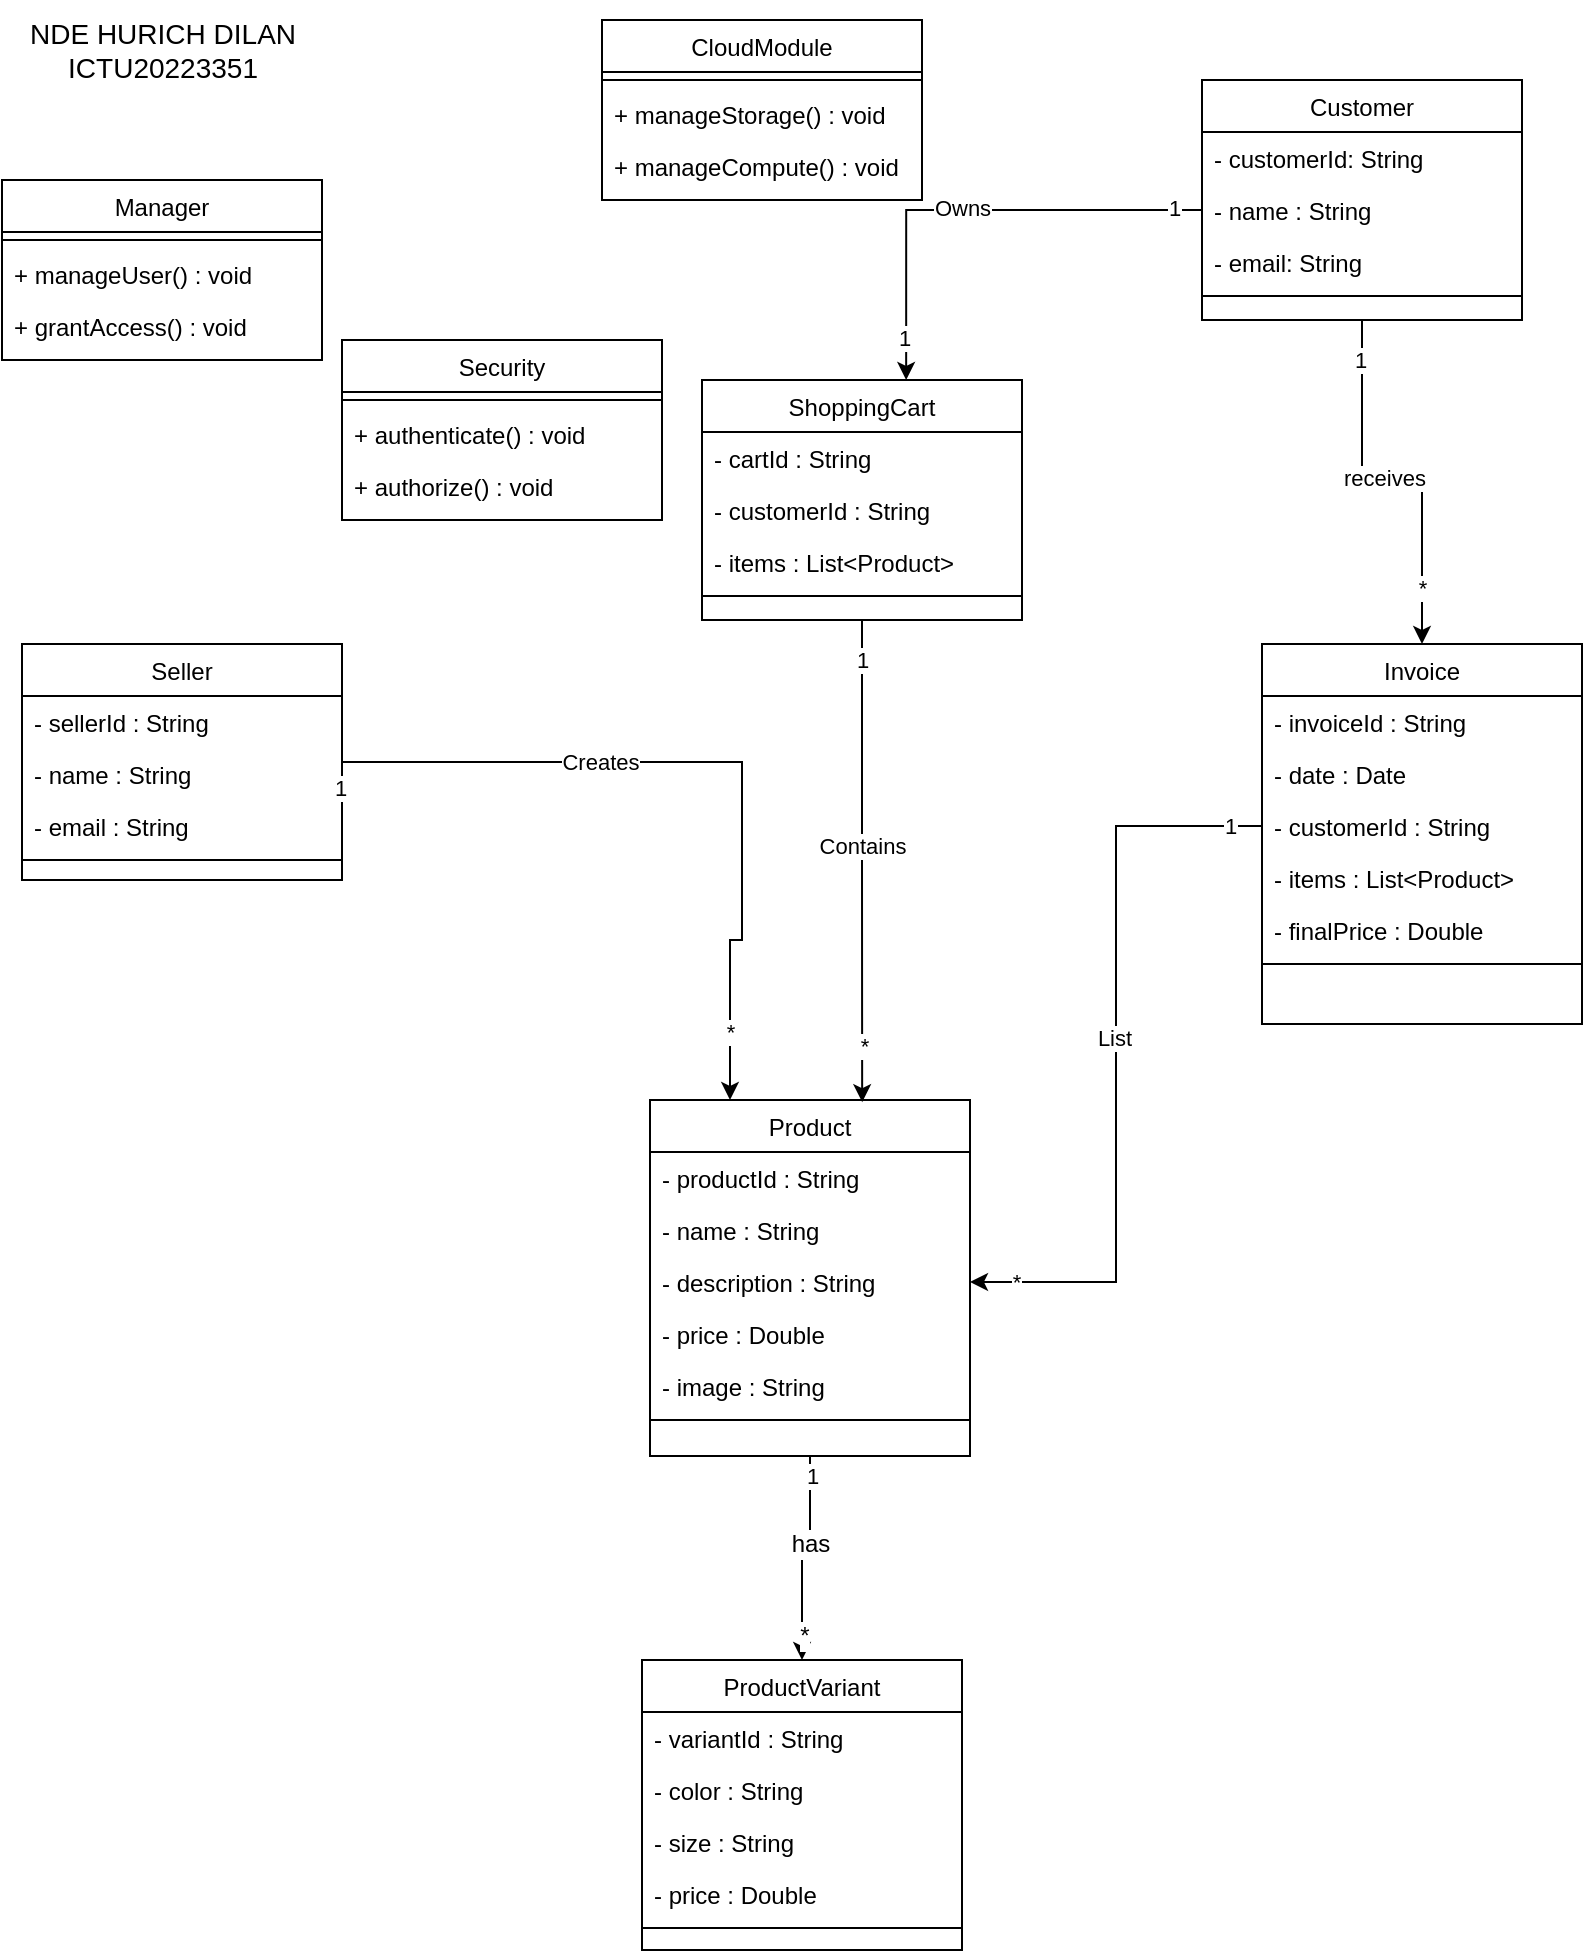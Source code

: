 <mxfile version="22.1.16" type="device">
  <diagram id="C5RBs43oDa-KdzZeNtuy" name="Page-1">
    <mxGraphModel dx="1600" dy="1040" grid="1" gridSize="10" guides="1" tooltips="1" connect="1" arrows="1" fold="1" page="1" pageScale="1" pageWidth="827" pageHeight="1169" math="0" shadow="0">
      <root>
        <mxCell id="WIyWlLk6GJQsqaUBKTNV-0" />
        <mxCell id="WIyWlLk6GJQsqaUBKTNV-1" parent="WIyWlLk6GJQsqaUBKTNV-0" />
        <mxCell id="zkfFHV4jXpPFQw0GAbJ--0" value="Manager" style="swimlane;fontStyle=0;align=center;verticalAlign=top;childLayout=stackLayout;horizontal=1;startSize=26;horizontalStack=0;resizeParent=1;resizeLast=0;collapsible=1;marginBottom=0;rounded=0;shadow=0;strokeWidth=1;" parent="WIyWlLk6GJQsqaUBKTNV-1" vertex="1">
          <mxGeometry x="10" y="100" width="160" height="90" as="geometry">
            <mxRectangle x="230" y="140" width="160" height="26" as="alternateBounds" />
          </mxGeometry>
        </mxCell>
        <mxCell id="zkfFHV4jXpPFQw0GAbJ--4" value="" style="line;html=1;strokeWidth=1;align=left;verticalAlign=middle;spacingTop=-1;spacingLeft=3;spacingRight=3;rotatable=0;labelPosition=right;points=[];portConstraint=eastwest;" parent="zkfFHV4jXpPFQw0GAbJ--0" vertex="1">
          <mxGeometry y="26" width="160" height="8" as="geometry" />
        </mxCell>
        <mxCell id="zkfFHV4jXpPFQw0GAbJ--5" value="+ manageUser() : void" style="text;align=left;verticalAlign=top;spacingLeft=4;spacingRight=4;overflow=hidden;rotatable=0;points=[[0,0.5],[1,0.5]];portConstraint=eastwest;" parent="zkfFHV4jXpPFQw0GAbJ--0" vertex="1">
          <mxGeometry y="34" width="160" height="26" as="geometry" />
        </mxCell>
        <mxCell id="GnS3Byxky5v-d7INIfYK-3" value="+ grantAccess() : void" style="text;align=left;verticalAlign=top;spacingLeft=4;spacingRight=4;overflow=hidden;rotatable=0;points=[[0,0.5],[1,0.5]];portConstraint=eastwest;" vertex="1" parent="zkfFHV4jXpPFQw0GAbJ--0">
          <mxGeometry y="60" width="160" height="26" as="geometry" />
        </mxCell>
        <mxCell id="GnS3Byxky5v-d7INIfYK-41" style="edgeStyle=orthogonalEdgeStyle;rounded=0;orthogonalLoop=1;jettySize=auto;html=1;exitX=0.5;exitY=1;exitDx=0;exitDy=0;endArrow=classic;endFill=1;" edge="1" parent="WIyWlLk6GJQsqaUBKTNV-1" source="zkfFHV4jXpPFQw0GAbJ--6" target="GnS3Byxky5v-d7INIfYK-34">
          <mxGeometry relative="1" as="geometry" />
        </mxCell>
        <mxCell id="GnS3Byxky5v-d7INIfYK-44" value="&lt;font style=&quot;font-size: 12px;&quot;&gt;has&lt;/font&gt;" style="edgeLabel;html=1;align=center;verticalAlign=middle;resizable=0;points=[];" vertex="1" connectable="0" parent="GnS3Byxky5v-d7INIfYK-41">
          <mxGeometry x="-0.169" relative="1" as="geometry">
            <mxPoint as="offset" />
          </mxGeometry>
        </mxCell>
        <mxCell id="GnS3Byxky5v-d7INIfYK-45" value="&lt;font style=&quot;font-size: 12px;&quot;&gt;*&lt;/font&gt;" style="edgeLabel;html=1;align=center;verticalAlign=middle;resizable=0;points=[];" vertex="1" connectable="0" parent="GnS3Byxky5v-d7INIfYK-41">
          <mxGeometry x="0.775" y="1" relative="1" as="geometry">
            <mxPoint as="offset" />
          </mxGeometry>
        </mxCell>
        <mxCell id="GnS3Byxky5v-d7INIfYK-46" value="1" style="edgeLabel;html=1;align=center;verticalAlign=middle;resizable=0;points=[];" vertex="1" connectable="0" parent="GnS3Byxky5v-d7INIfYK-41">
          <mxGeometry x="-0.816" y="1" relative="1" as="geometry">
            <mxPoint as="offset" />
          </mxGeometry>
        </mxCell>
        <mxCell id="zkfFHV4jXpPFQw0GAbJ--6" value="Product" style="swimlane;fontStyle=0;align=center;verticalAlign=top;childLayout=stackLayout;horizontal=1;startSize=26;horizontalStack=0;resizeParent=1;resizeLast=0;collapsible=1;marginBottom=0;rounded=0;shadow=0;strokeWidth=1;" parent="WIyWlLk6GJQsqaUBKTNV-1" vertex="1">
          <mxGeometry x="334" y="560" width="160" height="178" as="geometry">
            <mxRectangle x="130" y="380" width="160" height="26" as="alternateBounds" />
          </mxGeometry>
        </mxCell>
        <mxCell id="zkfFHV4jXpPFQw0GAbJ--7" value="- productId : String" style="text;align=left;verticalAlign=top;spacingLeft=4;spacingRight=4;overflow=hidden;rotatable=0;points=[[0,0.5],[1,0.5]];portConstraint=eastwest;" parent="zkfFHV4jXpPFQw0GAbJ--6" vertex="1">
          <mxGeometry y="26" width="160" height="26" as="geometry" />
        </mxCell>
        <mxCell id="GnS3Byxky5v-d7INIfYK-32" value="- name : String" style="text;align=left;verticalAlign=top;spacingLeft=4;spacingRight=4;overflow=hidden;rotatable=0;points=[[0,0.5],[1,0.5]];portConstraint=eastwest;rounded=0;shadow=0;html=0;" vertex="1" parent="zkfFHV4jXpPFQw0GAbJ--6">
          <mxGeometry y="52" width="160" height="26" as="geometry" />
        </mxCell>
        <mxCell id="zkfFHV4jXpPFQw0GAbJ--11" value="- description : String" style="text;align=left;verticalAlign=top;spacingLeft=4;spacingRight=4;overflow=hidden;rotatable=0;points=[[0,0.5],[1,0.5]];portConstraint=eastwest;" parent="zkfFHV4jXpPFQw0GAbJ--6" vertex="1">
          <mxGeometry y="78" width="160" height="26" as="geometry" />
        </mxCell>
        <mxCell id="GnS3Byxky5v-d7INIfYK-31" value="- price : Double" style="text;align=left;verticalAlign=top;spacingLeft=4;spacingRight=4;overflow=hidden;rotatable=0;points=[[0,0.5],[1,0.5]];portConstraint=eastwest;rounded=0;shadow=0;html=0;" vertex="1" parent="zkfFHV4jXpPFQw0GAbJ--6">
          <mxGeometry y="104" width="160" height="26" as="geometry" />
        </mxCell>
        <mxCell id="zkfFHV4jXpPFQw0GAbJ--8" value="- image : String" style="text;align=left;verticalAlign=top;spacingLeft=4;spacingRight=4;overflow=hidden;rotatable=0;points=[[0,0.5],[1,0.5]];portConstraint=eastwest;rounded=0;shadow=0;html=0;" parent="zkfFHV4jXpPFQw0GAbJ--6" vertex="1">
          <mxGeometry y="130" width="160" height="26" as="geometry" />
        </mxCell>
        <mxCell id="zkfFHV4jXpPFQw0GAbJ--9" value="" style="line;html=1;strokeWidth=1;align=left;verticalAlign=middle;spacingTop=-1;spacingLeft=3;spacingRight=3;rotatable=0;labelPosition=right;points=[];portConstraint=eastwest;" parent="zkfFHV4jXpPFQw0GAbJ--6" vertex="1">
          <mxGeometry y="156" width="160" height="8" as="geometry" />
        </mxCell>
        <mxCell id="zkfFHV4jXpPFQw0GAbJ--13" value="Invoice" style="swimlane;fontStyle=0;align=center;verticalAlign=top;childLayout=stackLayout;horizontal=1;startSize=26;horizontalStack=0;resizeParent=1;resizeLast=0;collapsible=1;marginBottom=0;rounded=0;shadow=0;strokeWidth=1;" parent="WIyWlLk6GJQsqaUBKTNV-1" vertex="1">
          <mxGeometry x="640" y="332" width="160" height="190" as="geometry">
            <mxRectangle x="340" y="380" width="170" height="26" as="alternateBounds" />
          </mxGeometry>
        </mxCell>
        <mxCell id="zkfFHV4jXpPFQw0GAbJ--14" value="- invoiceId : String" style="text;align=left;verticalAlign=top;spacingLeft=4;spacingRight=4;overflow=hidden;rotatable=0;points=[[0,0.5],[1,0.5]];portConstraint=eastwest;" parent="zkfFHV4jXpPFQw0GAbJ--13" vertex="1">
          <mxGeometry y="26" width="160" height="26" as="geometry" />
        </mxCell>
        <mxCell id="GnS3Byxky5v-d7INIfYK-9" value="- date : Date" style="text;align=left;verticalAlign=top;spacingLeft=4;spacingRight=4;overflow=hidden;rotatable=0;points=[[0,0.5],[1,0.5]];portConstraint=eastwest;" vertex="1" parent="zkfFHV4jXpPFQw0GAbJ--13">
          <mxGeometry y="52" width="160" height="26" as="geometry" />
        </mxCell>
        <mxCell id="GnS3Byxky5v-d7INIfYK-10" value="- customerId : String" style="text;align=left;verticalAlign=top;spacingLeft=4;spacingRight=4;overflow=hidden;rotatable=0;points=[[0,0.5],[1,0.5]];portConstraint=eastwest;" vertex="1" parent="zkfFHV4jXpPFQw0GAbJ--13">
          <mxGeometry y="78" width="160" height="26" as="geometry" />
        </mxCell>
        <mxCell id="GnS3Byxky5v-d7INIfYK-11" value="- items : List&lt;Product&gt;" style="text;align=left;verticalAlign=top;spacingLeft=4;spacingRight=4;overflow=hidden;rotatable=0;points=[[0,0.5],[1,0.5]];portConstraint=eastwest;" vertex="1" parent="zkfFHV4jXpPFQw0GAbJ--13">
          <mxGeometry y="104" width="160" height="26" as="geometry" />
        </mxCell>
        <mxCell id="GnS3Byxky5v-d7INIfYK-12" value="- finalPrice : Double" style="text;align=left;verticalAlign=top;spacingLeft=4;spacingRight=4;overflow=hidden;rotatable=0;points=[[0,0.5],[1,0.5]];portConstraint=eastwest;" vertex="1" parent="zkfFHV4jXpPFQw0GAbJ--13">
          <mxGeometry y="130" width="160" height="26" as="geometry" />
        </mxCell>
        <mxCell id="zkfFHV4jXpPFQw0GAbJ--15" value="" style="line;html=1;strokeWidth=1;align=left;verticalAlign=middle;spacingTop=-1;spacingLeft=3;spacingRight=3;rotatable=0;labelPosition=right;points=[];portConstraint=eastwest;" parent="zkfFHV4jXpPFQw0GAbJ--13" vertex="1">
          <mxGeometry y="156" width="160" height="8" as="geometry" />
        </mxCell>
        <mxCell id="GnS3Byxky5v-d7INIfYK-63" style="edgeStyle=orthogonalEdgeStyle;rounded=0;orthogonalLoop=1;jettySize=auto;html=1;exitX=0.5;exitY=1;exitDx=0;exitDy=0;entryX=0.5;entryY=0;entryDx=0;entryDy=0;" edge="1" parent="WIyWlLk6GJQsqaUBKTNV-1" source="zkfFHV4jXpPFQw0GAbJ--17" target="zkfFHV4jXpPFQw0GAbJ--13">
          <mxGeometry relative="1" as="geometry" />
        </mxCell>
        <mxCell id="GnS3Byxky5v-d7INIfYK-64" value="1" style="edgeLabel;html=1;align=center;verticalAlign=middle;resizable=0;points=[];" vertex="1" connectable="0" parent="GnS3Byxky5v-d7INIfYK-63">
          <mxGeometry x="-0.79" y="-1" relative="1" as="geometry">
            <mxPoint as="offset" />
          </mxGeometry>
        </mxCell>
        <mxCell id="GnS3Byxky5v-d7INIfYK-65" value="*" style="edgeLabel;html=1;align=center;verticalAlign=middle;resizable=0;points=[];" vertex="1" connectable="0" parent="GnS3Byxky5v-d7INIfYK-63">
          <mxGeometry x="0.704" relative="1" as="geometry">
            <mxPoint as="offset" />
          </mxGeometry>
        </mxCell>
        <mxCell id="GnS3Byxky5v-d7INIfYK-66" value="receives" style="edgeLabel;html=1;align=center;verticalAlign=middle;resizable=0;points=[];" vertex="1" connectable="0" parent="GnS3Byxky5v-d7INIfYK-63">
          <mxGeometry x="-0.059" y="3" relative="1" as="geometry">
            <mxPoint x="1" y="1" as="offset" />
          </mxGeometry>
        </mxCell>
        <mxCell id="zkfFHV4jXpPFQw0GAbJ--17" value="Customer" style="swimlane;fontStyle=0;align=center;verticalAlign=top;childLayout=stackLayout;horizontal=1;startSize=26;horizontalStack=0;resizeParent=1;resizeLast=0;collapsible=1;marginBottom=0;rounded=0;shadow=0;strokeWidth=1;" parent="WIyWlLk6GJQsqaUBKTNV-1" vertex="1">
          <mxGeometry x="610" y="50" width="160" height="120" as="geometry">
            <mxRectangle x="550" y="140" width="160" height="26" as="alternateBounds" />
          </mxGeometry>
        </mxCell>
        <mxCell id="zkfFHV4jXpPFQw0GAbJ--18" value="- customerId: String" style="text;align=left;verticalAlign=top;spacingLeft=4;spacingRight=4;overflow=hidden;rotatable=0;points=[[0,0.5],[1,0.5]];portConstraint=eastwest;" parent="zkfFHV4jXpPFQw0GAbJ--17" vertex="1">
          <mxGeometry y="26" width="160" height="26" as="geometry" />
        </mxCell>
        <mxCell id="zkfFHV4jXpPFQw0GAbJ--19" value="- name : String" style="text;align=left;verticalAlign=top;spacingLeft=4;spacingRight=4;overflow=hidden;rotatable=0;points=[[0,0.5],[1,0.5]];portConstraint=eastwest;rounded=0;shadow=0;html=0;" parent="zkfFHV4jXpPFQw0GAbJ--17" vertex="1">
          <mxGeometry y="52" width="160" height="26" as="geometry" />
        </mxCell>
        <mxCell id="zkfFHV4jXpPFQw0GAbJ--20" value="- email: String" style="text;align=left;verticalAlign=top;spacingLeft=4;spacingRight=4;overflow=hidden;rotatable=0;points=[[0,0.5],[1,0.5]];portConstraint=eastwest;rounded=0;shadow=0;html=0;" parent="zkfFHV4jXpPFQw0GAbJ--17" vertex="1">
          <mxGeometry y="78" width="160" height="26" as="geometry" />
        </mxCell>
        <mxCell id="zkfFHV4jXpPFQw0GAbJ--23" value="" style="line;html=1;strokeWidth=1;align=left;verticalAlign=middle;spacingTop=-1;spacingLeft=3;spacingRight=3;rotatable=0;labelPosition=right;points=[];portConstraint=eastwest;" parent="zkfFHV4jXpPFQw0GAbJ--17" vertex="1">
          <mxGeometry y="104" width="160" height="8" as="geometry" />
        </mxCell>
        <mxCell id="GnS3Byxky5v-d7INIfYK-5" value="CloudModule" style="swimlane;fontStyle=0;align=center;verticalAlign=top;childLayout=stackLayout;horizontal=1;startSize=26;horizontalStack=0;resizeParent=1;resizeLast=0;collapsible=1;marginBottom=0;rounded=0;shadow=0;strokeWidth=1;" vertex="1" parent="WIyWlLk6GJQsqaUBKTNV-1">
          <mxGeometry x="310" y="20" width="160" height="90" as="geometry">
            <mxRectangle x="230" y="140" width="160" height="26" as="alternateBounds" />
          </mxGeometry>
        </mxCell>
        <mxCell id="GnS3Byxky5v-d7INIfYK-6" value="" style="line;html=1;strokeWidth=1;align=left;verticalAlign=middle;spacingTop=-1;spacingLeft=3;spacingRight=3;rotatable=0;labelPosition=right;points=[];portConstraint=eastwest;" vertex="1" parent="GnS3Byxky5v-d7INIfYK-5">
          <mxGeometry y="26" width="160" height="8" as="geometry" />
        </mxCell>
        <mxCell id="GnS3Byxky5v-d7INIfYK-7" value="+ manageStorage() : void" style="text;align=left;verticalAlign=top;spacingLeft=4;spacingRight=4;overflow=hidden;rotatable=0;points=[[0,0.5],[1,0.5]];portConstraint=eastwest;" vertex="1" parent="GnS3Byxky5v-d7INIfYK-5">
          <mxGeometry y="34" width="160" height="26" as="geometry" />
        </mxCell>
        <mxCell id="GnS3Byxky5v-d7INIfYK-8" value="+ manageCompute() : void" style="text;align=left;verticalAlign=top;spacingLeft=4;spacingRight=4;overflow=hidden;rotatable=0;points=[[0,0.5],[1,0.5]];portConstraint=eastwest;" vertex="1" parent="GnS3Byxky5v-d7INIfYK-5">
          <mxGeometry y="60" width="160" height="26" as="geometry" />
        </mxCell>
        <mxCell id="GnS3Byxky5v-d7INIfYK-14" value="ShoppingCart" style="swimlane;fontStyle=0;align=center;verticalAlign=top;childLayout=stackLayout;horizontal=1;startSize=26;horizontalStack=0;resizeParent=1;resizeLast=0;collapsible=1;marginBottom=0;rounded=0;shadow=0;strokeWidth=1;" vertex="1" parent="WIyWlLk6GJQsqaUBKTNV-1">
          <mxGeometry x="360" y="200" width="160" height="120" as="geometry">
            <mxRectangle x="340" y="380" width="170" height="26" as="alternateBounds" />
          </mxGeometry>
        </mxCell>
        <mxCell id="GnS3Byxky5v-d7INIfYK-15" value="- cartId : String" style="text;align=left;verticalAlign=top;spacingLeft=4;spacingRight=4;overflow=hidden;rotatable=0;points=[[0,0.5],[1,0.5]];portConstraint=eastwest;" vertex="1" parent="GnS3Byxky5v-d7INIfYK-14">
          <mxGeometry y="26" width="160" height="26" as="geometry" />
        </mxCell>
        <mxCell id="GnS3Byxky5v-d7INIfYK-17" value="- customerId : String" style="text;align=left;verticalAlign=top;spacingLeft=4;spacingRight=4;overflow=hidden;rotatable=0;points=[[0,0.5],[1,0.5]];portConstraint=eastwest;" vertex="1" parent="GnS3Byxky5v-d7INIfYK-14">
          <mxGeometry y="52" width="160" height="26" as="geometry" />
        </mxCell>
        <mxCell id="GnS3Byxky5v-d7INIfYK-18" value="- items : List&lt;Product&gt;" style="text;align=left;verticalAlign=top;spacingLeft=4;spacingRight=4;overflow=hidden;rotatable=0;points=[[0,0.5],[1,0.5]];portConstraint=eastwest;" vertex="1" parent="GnS3Byxky5v-d7INIfYK-14">
          <mxGeometry y="78" width="160" height="26" as="geometry" />
        </mxCell>
        <mxCell id="GnS3Byxky5v-d7INIfYK-20" value="" style="line;html=1;strokeWidth=1;align=left;verticalAlign=middle;spacingTop=-1;spacingLeft=3;spacingRight=3;rotatable=0;labelPosition=right;points=[];portConstraint=eastwest;" vertex="1" parent="GnS3Byxky5v-d7INIfYK-14">
          <mxGeometry y="104" width="160" height="8" as="geometry" />
        </mxCell>
        <mxCell id="GnS3Byxky5v-d7INIfYK-21" value="Seller" style="swimlane;fontStyle=0;align=center;verticalAlign=top;childLayout=stackLayout;horizontal=1;startSize=26;horizontalStack=0;resizeParent=1;resizeLast=0;collapsible=1;marginBottom=0;rounded=0;shadow=0;strokeWidth=1;" vertex="1" parent="WIyWlLk6GJQsqaUBKTNV-1">
          <mxGeometry x="20" y="332" width="160" height="118" as="geometry">
            <mxRectangle x="340" y="380" width="170" height="26" as="alternateBounds" />
          </mxGeometry>
        </mxCell>
        <mxCell id="GnS3Byxky5v-d7INIfYK-22" value="- sellerId : String" style="text;align=left;verticalAlign=top;spacingLeft=4;spacingRight=4;overflow=hidden;rotatable=0;points=[[0,0.5],[1,0.5]];portConstraint=eastwest;" vertex="1" parent="GnS3Byxky5v-d7INIfYK-21">
          <mxGeometry y="26" width="160" height="26" as="geometry" />
        </mxCell>
        <mxCell id="GnS3Byxky5v-d7INIfYK-23" value="- name : String" style="text;align=left;verticalAlign=top;spacingLeft=4;spacingRight=4;overflow=hidden;rotatable=0;points=[[0,0.5],[1,0.5]];portConstraint=eastwest;" vertex="1" parent="GnS3Byxky5v-d7INIfYK-21">
          <mxGeometry y="52" width="160" height="26" as="geometry" />
        </mxCell>
        <mxCell id="GnS3Byxky5v-d7INIfYK-26" value="- email : String" style="text;align=left;verticalAlign=top;spacingLeft=4;spacingRight=4;overflow=hidden;rotatable=0;points=[[0,0.5],[1,0.5]];portConstraint=eastwest;" vertex="1" parent="GnS3Byxky5v-d7INIfYK-21">
          <mxGeometry y="78" width="160" height="26" as="geometry" />
        </mxCell>
        <mxCell id="GnS3Byxky5v-d7INIfYK-25" value="" style="line;html=1;strokeWidth=1;align=left;verticalAlign=middle;spacingTop=-1;spacingLeft=3;spacingRight=3;rotatable=0;labelPosition=right;points=[];portConstraint=eastwest;" vertex="1" parent="GnS3Byxky5v-d7INIfYK-21">
          <mxGeometry y="104" width="160" height="8" as="geometry" />
        </mxCell>
        <mxCell id="GnS3Byxky5v-d7INIfYK-27" value="Security" style="swimlane;fontStyle=0;align=center;verticalAlign=top;childLayout=stackLayout;horizontal=1;startSize=26;horizontalStack=0;resizeParent=1;resizeLast=0;collapsible=1;marginBottom=0;rounded=0;shadow=0;strokeWidth=1;" vertex="1" parent="WIyWlLk6GJQsqaUBKTNV-1">
          <mxGeometry x="180" y="180" width="160" height="90" as="geometry">
            <mxRectangle x="230" y="140" width="160" height="26" as="alternateBounds" />
          </mxGeometry>
        </mxCell>
        <mxCell id="GnS3Byxky5v-d7INIfYK-28" value="" style="line;html=1;strokeWidth=1;align=left;verticalAlign=middle;spacingTop=-1;spacingLeft=3;spacingRight=3;rotatable=0;labelPosition=right;points=[];portConstraint=eastwest;" vertex="1" parent="GnS3Byxky5v-d7INIfYK-27">
          <mxGeometry y="26" width="160" height="8" as="geometry" />
        </mxCell>
        <mxCell id="GnS3Byxky5v-d7INIfYK-29" value="+ authenticate() : void" style="text;align=left;verticalAlign=top;spacingLeft=4;spacingRight=4;overflow=hidden;rotatable=0;points=[[0,0.5],[1,0.5]];portConstraint=eastwest;" vertex="1" parent="GnS3Byxky5v-d7INIfYK-27">
          <mxGeometry y="34" width="160" height="26" as="geometry" />
        </mxCell>
        <mxCell id="GnS3Byxky5v-d7INIfYK-30" value="+ authorize() : void" style="text;align=left;verticalAlign=top;spacingLeft=4;spacingRight=4;overflow=hidden;rotatable=0;points=[[0,0.5],[1,0.5]];portConstraint=eastwest;" vertex="1" parent="GnS3Byxky5v-d7INIfYK-27">
          <mxGeometry y="60" width="160" height="26" as="geometry" />
        </mxCell>
        <mxCell id="GnS3Byxky5v-d7INIfYK-34" value="ProductVariant" style="swimlane;fontStyle=0;align=center;verticalAlign=top;childLayout=stackLayout;horizontal=1;startSize=26;horizontalStack=0;resizeParent=1;resizeLast=0;collapsible=1;marginBottom=0;rounded=0;shadow=0;strokeWidth=1;" vertex="1" parent="WIyWlLk6GJQsqaUBKTNV-1">
          <mxGeometry x="330" y="840" width="160" height="145" as="geometry">
            <mxRectangle x="130" y="380" width="160" height="26" as="alternateBounds" />
          </mxGeometry>
        </mxCell>
        <mxCell id="GnS3Byxky5v-d7INIfYK-35" value="- variantId : String" style="text;align=left;verticalAlign=top;spacingLeft=4;spacingRight=4;overflow=hidden;rotatable=0;points=[[0,0.5],[1,0.5]];portConstraint=eastwest;" vertex="1" parent="GnS3Byxky5v-d7INIfYK-34">
          <mxGeometry y="26" width="160" height="26" as="geometry" />
        </mxCell>
        <mxCell id="GnS3Byxky5v-d7INIfYK-36" value="- color : String" style="text;align=left;verticalAlign=top;spacingLeft=4;spacingRight=4;overflow=hidden;rotatable=0;points=[[0,0.5],[1,0.5]];portConstraint=eastwest;rounded=0;shadow=0;html=0;" vertex="1" parent="GnS3Byxky5v-d7INIfYK-34">
          <mxGeometry y="52" width="160" height="26" as="geometry" />
        </mxCell>
        <mxCell id="GnS3Byxky5v-d7INIfYK-37" value="- size : String" style="text;align=left;verticalAlign=top;spacingLeft=4;spacingRight=4;overflow=hidden;rotatable=0;points=[[0,0.5],[1,0.5]];portConstraint=eastwest;" vertex="1" parent="GnS3Byxky5v-d7INIfYK-34">
          <mxGeometry y="78" width="160" height="26" as="geometry" />
        </mxCell>
        <mxCell id="GnS3Byxky5v-d7INIfYK-38" value="- price : Double" style="text;align=left;verticalAlign=top;spacingLeft=4;spacingRight=4;overflow=hidden;rotatable=0;points=[[0,0.5],[1,0.5]];portConstraint=eastwest;rounded=0;shadow=0;html=0;" vertex="1" parent="GnS3Byxky5v-d7INIfYK-34">
          <mxGeometry y="104" width="160" height="26" as="geometry" />
        </mxCell>
        <mxCell id="GnS3Byxky5v-d7INIfYK-40" value="" style="line;html=1;strokeWidth=1;align=left;verticalAlign=middle;spacingTop=-1;spacingLeft=3;spacingRight=3;rotatable=0;labelPosition=right;points=[];portConstraint=eastwest;" vertex="1" parent="GnS3Byxky5v-d7INIfYK-34">
          <mxGeometry y="130" width="160" height="8" as="geometry" />
        </mxCell>
        <mxCell id="GnS3Byxky5v-d7INIfYK-47" style="edgeStyle=orthogonalEdgeStyle;rounded=0;orthogonalLoop=1;jettySize=auto;html=1;exitX=1;exitY=0.5;exitDx=0;exitDy=0;entryX=0.25;entryY=0;entryDx=0;entryDy=0;" edge="1" parent="WIyWlLk6GJQsqaUBKTNV-1" source="GnS3Byxky5v-d7INIfYK-26" target="zkfFHV4jXpPFQw0GAbJ--6">
          <mxGeometry relative="1" as="geometry">
            <mxPoint x="380" y="480" as="targetPoint" />
            <Array as="points">
              <mxPoint x="380" y="391" />
              <mxPoint x="380" y="480" />
              <mxPoint x="374" y="480" />
            </Array>
          </mxGeometry>
        </mxCell>
        <mxCell id="GnS3Byxky5v-d7INIfYK-48" value="Creates" style="edgeLabel;html=1;align=center;verticalAlign=middle;resizable=0;points=[];" vertex="1" connectable="0" parent="GnS3Byxky5v-d7INIfYK-47">
          <mxGeometry x="-0.209" relative="1" as="geometry">
            <mxPoint as="offset" />
          </mxGeometry>
        </mxCell>
        <mxCell id="GnS3Byxky5v-d7INIfYK-49" value="1" style="edgeLabel;html=1;align=center;verticalAlign=middle;resizable=0;points=[];" vertex="1" connectable="0" parent="GnS3Byxky5v-d7INIfYK-47">
          <mxGeometry x="-0.905" y="1" relative="1" as="geometry">
            <mxPoint as="offset" />
          </mxGeometry>
        </mxCell>
        <mxCell id="GnS3Byxky5v-d7INIfYK-50" value="*" style="edgeLabel;html=1;align=center;verticalAlign=middle;resizable=0;points=[];" vertex="1" connectable="0" parent="GnS3Byxky5v-d7INIfYK-47">
          <mxGeometry x="0.832" relative="1" as="geometry">
            <mxPoint as="offset" />
          </mxGeometry>
        </mxCell>
        <mxCell id="GnS3Byxky5v-d7INIfYK-51" style="edgeStyle=orthogonalEdgeStyle;rounded=0;orthogonalLoop=1;jettySize=auto;html=1;exitX=0.5;exitY=1;exitDx=0;exitDy=0;entryX=0.663;entryY=0.006;entryDx=0;entryDy=0;entryPerimeter=0;" edge="1" parent="WIyWlLk6GJQsqaUBKTNV-1" source="GnS3Byxky5v-d7INIfYK-14" target="zkfFHV4jXpPFQw0GAbJ--6">
          <mxGeometry relative="1" as="geometry" />
        </mxCell>
        <mxCell id="GnS3Byxky5v-d7INIfYK-52" value="*" style="edgeLabel;html=1;align=center;verticalAlign=middle;resizable=0;points=[];" vertex="1" connectable="0" parent="GnS3Byxky5v-d7INIfYK-51">
          <mxGeometry x="0.765" y="1" relative="1" as="geometry">
            <mxPoint as="offset" />
          </mxGeometry>
        </mxCell>
        <mxCell id="GnS3Byxky5v-d7INIfYK-53" value="1" style="edgeLabel;html=1;align=center;verticalAlign=middle;resizable=0;points=[];" vertex="1" connectable="0" parent="GnS3Byxky5v-d7INIfYK-51">
          <mxGeometry x="-0.836" relative="1" as="geometry">
            <mxPoint as="offset" />
          </mxGeometry>
        </mxCell>
        <mxCell id="GnS3Byxky5v-d7INIfYK-54" value="Contains" style="edgeLabel;html=1;align=center;verticalAlign=middle;resizable=0;points=[];" vertex="1" connectable="0" parent="GnS3Byxky5v-d7INIfYK-51">
          <mxGeometry x="-0.065" relative="1" as="geometry">
            <mxPoint as="offset" />
          </mxGeometry>
        </mxCell>
        <mxCell id="GnS3Byxky5v-d7INIfYK-55" style="edgeStyle=orthogonalEdgeStyle;rounded=0;orthogonalLoop=1;jettySize=auto;html=1;exitX=0;exitY=0.5;exitDx=0;exitDy=0;entryX=1;entryY=0.5;entryDx=0;entryDy=0;" edge="1" parent="WIyWlLk6GJQsqaUBKTNV-1" source="GnS3Byxky5v-d7INIfYK-10" target="zkfFHV4jXpPFQw0GAbJ--11">
          <mxGeometry relative="1" as="geometry" />
        </mxCell>
        <mxCell id="GnS3Byxky5v-d7INIfYK-56" value="List" style="edgeLabel;html=1;align=center;verticalAlign=middle;resizable=0;points=[];" vertex="1" connectable="0" parent="GnS3Byxky5v-d7INIfYK-55">
          <mxGeometry x="-0.043" y="-1" relative="1" as="geometry">
            <mxPoint as="offset" />
          </mxGeometry>
        </mxCell>
        <mxCell id="GnS3Byxky5v-d7INIfYK-57" value="1" style="edgeLabel;html=1;align=center;verticalAlign=middle;resizable=0;points=[];" vertex="1" connectable="0" parent="GnS3Byxky5v-d7INIfYK-55">
          <mxGeometry x="-0.914" relative="1" as="geometry">
            <mxPoint as="offset" />
          </mxGeometry>
        </mxCell>
        <mxCell id="GnS3Byxky5v-d7INIfYK-58" value="*" style="edgeLabel;html=1;align=center;verticalAlign=middle;resizable=0;points=[];" vertex="1" connectable="0" parent="GnS3Byxky5v-d7INIfYK-55">
          <mxGeometry x="0.877" relative="1" as="geometry">
            <mxPoint as="offset" />
          </mxGeometry>
        </mxCell>
        <mxCell id="GnS3Byxky5v-d7INIfYK-59" style="edgeStyle=orthogonalEdgeStyle;rounded=0;orthogonalLoop=1;jettySize=auto;html=1;exitX=0;exitY=0.5;exitDx=0;exitDy=0;entryX=0.638;entryY=0;entryDx=0;entryDy=0;entryPerimeter=0;" edge="1" parent="WIyWlLk6GJQsqaUBKTNV-1" source="zkfFHV4jXpPFQw0GAbJ--19" target="GnS3Byxky5v-d7INIfYK-14">
          <mxGeometry relative="1" as="geometry" />
        </mxCell>
        <mxCell id="GnS3Byxky5v-d7INIfYK-60" value="1" style="edgeLabel;html=1;align=center;verticalAlign=middle;resizable=0;points=[];" vertex="1" connectable="0" parent="GnS3Byxky5v-d7INIfYK-59">
          <mxGeometry x="-0.875" y="-1" relative="1" as="geometry">
            <mxPoint as="offset" />
          </mxGeometry>
        </mxCell>
        <mxCell id="GnS3Byxky5v-d7INIfYK-61" value="1" style="edgeLabel;html=1;align=center;verticalAlign=middle;resizable=0;points=[];" vertex="1" connectable="0" parent="GnS3Byxky5v-d7INIfYK-59">
          <mxGeometry x="0.817" y="-1" relative="1" as="geometry">
            <mxPoint as="offset" />
          </mxGeometry>
        </mxCell>
        <mxCell id="GnS3Byxky5v-d7INIfYK-62" value="Owns" style="edgeLabel;html=1;align=center;verticalAlign=middle;resizable=0;points=[];" vertex="1" connectable="0" parent="GnS3Byxky5v-d7INIfYK-59">
          <mxGeometry x="0.029" y="-1" relative="1" as="geometry">
            <mxPoint as="offset" />
          </mxGeometry>
        </mxCell>
        <mxCell id="GnS3Byxky5v-d7INIfYK-67" value="&lt;font style=&quot;font-size: 14px;&quot;&gt;NDE HURICH DILAN&lt;br&gt;ICTU20223351&lt;/font&gt;" style="text;html=1;align=center;verticalAlign=middle;resizable=0;points=[];autosize=1;strokeColor=none;fillColor=none;" vertex="1" parent="WIyWlLk6GJQsqaUBKTNV-1">
          <mxGeometry x="10" y="10" width="160" height="50" as="geometry" />
        </mxCell>
      </root>
    </mxGraphModel>
  </diagram>
</mxfile>
